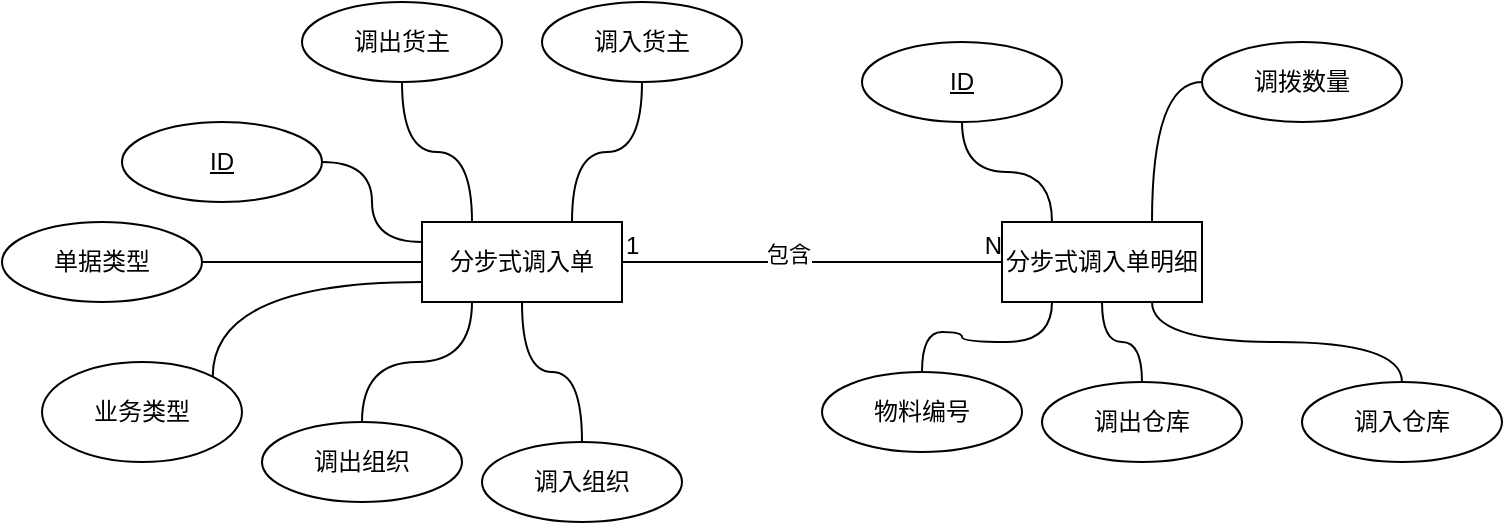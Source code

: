 <mxfile version="13.9.8" type="github"><diagram id="R2lEEEUBdFMjLlhIrx00" name="Page-1"><mxGraphModel dx="1422" dy="1862" grid="1" gridSize="10" guides="1" tooltips="1" connect="1" arrows="1" fold="1" page="1" pageScale="1" pageWidth="850" pageHeight="1100" math="0" shadow="0" extFonts="Permanent Marker^https://fonts.googleapis.com/css?family=Permanent+Marker"><root><mxCell id="0"/><mxCell id="1" parent="0"/><mxCell id="tE7CGUdZg2DsThfoeTyT-22" style="edgeStyle=orthogonalEdgeStyle;curved=1;rounded=0;orthogonalLoop=1;jettySize=auto;html=1;exitX=0;exitY=0.25;exitDx=0;exitDy=0;entryX=1;entryY=0.5;entryDx=0;entryDy=0;endArrow=none;endFill=0;" parent="1" source="tE7CGUdZg2DsThfoeTyT-1" target="tE7CGUdZg2DsThfoeTyT-6" edge="1"><mxGeometry relative="1" as="geometry"/></mxCell><mxCell id="tE7CGUdZg2DsThfoeTyT-23" value="" style="edgeStyle=orthogonalEdgeStyle;curved=1;rounded=0;orthogonalLoop=1;jettySize=auto;html=1;endArrow=none;endFill=0;" parent="1" source="tE7CGUdZg2DsThfoeTyT-1" target="tE7CGUdZg2DsThfoeTyT-8" edge="1"><mxGeometry relative="1" as="geometry"/></mxCell><mxCell id="tE7CGUdZg2DsThfoeTyT-24" style="edgeStyle=orthogonalEdgeStyle;curved=1;rounded=0;orthogonalLoop=1;jettySize=auto;html=1;exitX=0;exitY=0.75;exitDx=0;exitDy=0;entryX=1;entryY=0;entryDx=0;entryDy=0;endArrow=none;endFill=0;" parent="1" source="tE7CGUdZg2DsThfoeTyT-1" target="tE7CGUdZg2DsThfoeTyT-10" edge="1"><mxGeometry relative="1" as="geometry"/></mxCell><mxCell id="tE7CGUdZg2DsThfoeTyT-25" style="edgeStyle=orthogonalEdgeStyle;curved=1;rounded=0;orthogonalLoop=1;jettySize=auto;html=1;exitX=0.25;exitY=1;exitDx=0;exitDy=0;entryX=0.5;entryY=0;entryDx=0;entryDy=0;endArrow=none;endFill=0;" parent="1" source="tE7CGUdZg2DsThfoeTyT-1" target="tE7CGUdZg2DsThfoeTyT-11" edge="1"><mxGeometry relative="1" as="geometry"/></mxCell><mxCell id="tE7CGUdZg2DsThfoeTyT-26" style="edgeStyle=orthogonalEdgeStyle;curved=1;rounded=0;orthogonalLoop=1;jettySize=auto;html=1;exitX=0.5;exitY=1;exitDx=0;exitDy=0;endArrow=none;endFill=0;" parent="1" source="tE7CGUdZg2DsThfoeTyT-1" target="tE7CGUdZg2DsThfoeTyT-12" edge="1"><mxGeometry relative="1" as="geometry"/></mxCell><mxCell id="tE7CGUdZg2DsThfoeTyT-36" style="edgeStyle=orthogonalEdgeStyle;curved=1;rounded=0;orthogonalLoop=1;jettySize=auto;html=1;exitX=0.25;exitY=0;exitDx=0;exitDy=0;entryX=0.5;entryY=1;entryDx=0;entryDy=0;endArrow=none;endFill=0;" parent="1" source="tE7CGUdZg2DsThfoeTyT-1" target="tE7CGUdZg2DsThfoeTyT-34" edge="1"><mxGeometry relative="1" as="geometry"/></mxCell><mxCell id="tE7CGUdZg2DsThfoeTyT-37" style="edgeStyle=orthogonalEdgeStyle;curved=1;rounded=0;orthogonalLoop=1;jettySize=auto;html=1;exitX=0.75;exitY=0;exitDx=0;exitDy=0;endArrow=none;endFill=0;" parent="1" source="tE7CGUdZg2DsThfoeTyT-1" target="tE7CGUdZg2DsThfoeTyT-35" edge="1"><mxGeometry relative="1" as="geometry"/></mxCell><mxCell id="tE7CGUdZg2DsThfoeTyT-1" value="分步式调入单" style="whiteSpace=wrap;html=1;align=center;" parent="1" vertex="1"><mxGeometry x="260" y="80" width="100" height="40" as="geometry"/></mxCell><mxCell id="tE7CGUdZg2DsThfoeTyT-33" style="edgeStyle=orthogonalEdgeStyle;curved=1;rounded=0;orthogonalLoop=1;jettySize=auto;html=1;exitX=0.25;exitY=0;exitDx=0;exitDy=0;endArrow=none;endFill=0;" parent="1" source="tE7CGUdZg2DsThfoeTyT-2" target="tE7CGUdZg2DsThfoeTyT-7" edge="1"><mxGeometry relative="1" as="geometry"/></mxCell><mxCell id="tE7CGUdZg2DsThfoeTyT-43" style="edgeStyle=orthogonalEdgeStyle;curved=1;rounded=0;orthogonalLoop=1;jettySize=auto;html=1;exitX=0.25;exitY=1;exitDx=0;exitDy=0;endArrow=none;endFill=0;" parent="1" source="tE7CGUdZg2DsThfoeTyT-2" target="tE7CGUdZg2DsThfoeTyT-39" edge="1"><mxGeometry relative="1" as="geometry"/></mxCell><mxCell id="tE7CGUdZg2DsThfoeTyT-45" style="edgeStyle=orthogonalEdgeStyle;curved=1;rounded=0;orthogonalLoop=1;jettySize=auto;html=1;exitX=0.75;exitY=1;exitDx=0;exitDy=0;entryX=0.5;entryY=0;entryDx=0;entryDy=0;endArrow=none;endFill=0;" parent="1" source="tE7CGUdZg2DsThfoeTyT-2" target="tE7CGUdZg2DsThfoeTyT-41" edge="1"><mxGeometry relative="1" as="geometry"/></mxCell><mxCell id="tE7CGUdZg2DsThfoeTyT-46" style="edgeStyle=orthogonalEdgeStyle;curved=1;rounded=0;orthogonalLoop=1;jettySize=auto;html=1;exitX=0.75;exitY=0;exitDx=0;exitDy=0;entryX=0;entryY=0.5;entryDx=0;entryDy=0;endArrow=none;endFill=0;" parent="1" source="tE7CGUdZg2DsThfoeTyT-2" target="tE7CGUdZg2DsThfoeTyT-42" edge="1"><mxGeometry relative="1" as="geometry"/></mxCell><mxCell id="tE7CGUdZg2DsThfoeTyT-49" style="edgeStyle=orthogonalEdgeStyle;curved=1;rounded=0;orthogonalLoop=1;jettySize=auto;html=1;exitX=0.5;exitY=1;exitDx=0;exitDy=0;entryX=0.5;entryY=0;entryDx=0;entryDy=0;endArrow=none;endFill=0;" parent="1" source="tE7CGUdZg2DsThfoeTyT-2" target="tE7CGUdZg2DsThfoeTyT-40" edge="1"><mxGeometry relative="1" as="geometry"/></mxCell><mxCell id="tE7CGUdZg2DsThfoeTyT-2" value="分步式调入单明细" style="whiteSpace=wrap;html=1;align=center;" parent="1" vertex="1"><mxGeometry x="550" y="80" width="100" height="40" as="geometry"/></mxCell><mxCell id="tE7CGUdZg2DsThfoeTyT-3" value="" style="endArrow=none;html=1;rounded=0;entryX=0;entryY=0.5;entryDx=0;entryDy=0;" parent="1" target="tE7CGUdZg2DsThfoeTyT-2" edge="1"><mxGeometry relative="1" as="geometry"><mxPoint x="360" y="100" as="sourcePoint"/><mxPoint x="520" y="100" as="targetPoint"/></mxGeometry></mxCell><mxCell id="tE7CGUdZg2DsThfoeTyT-4" value="1" style="resizable=0;html=1;align=left;verticalAlign=bottom;" parent="tE7CGUdZg2DsThfoeTyT-3" connectable="0" vertex="1"><mxGeometry x="-1" relative="1" as="geometry"/></mxCell><mxCell id="tE7CGUdZg2DsThfoeTyT-5" value="N" style="resizable=0;html=1;align=right;verticalAlign=bottom;" parent="tE7CGUdZg2DsThfoeTyT-3" connectable="0" vertex="1"><mxGeometry x="1" relative="1" as="geometry"/></mxCell><mxCell id="tE7CGUdZg2DsThfoeTyT-50" value="包含" style="edgeLabel;html=1;align=center;verticalAlign=middle;resizable=0;points=[];" parent="tE7CGUdZg2DsThfoeTyT-3" vertex="1" connectable="0"><mxGeometry x="-0.126" y="4" relative="1" as="geometry"><mxPoint as="offset"/></mxGeometry></mxCell><mxCell id="tE7CGUdZg2DsThfoeTyT-6" value="ID" style="ellipse;whiteSpace=wrap;html=1;align=center;fontStyle=4;" parent="1" vertex="1"><mxGeometry x="110" y="30" width="100" height="40" as="geometry"/></mxCell><mxCell id="tE7CGUdZg2DsThfoeTyT-7" value="ID" style="ellipse;whiteSpace=wrap;html=1;align=center;fontStyle=4;" parent="1" vertex="1"><mxGeometry x="480" y="-10" width="100" height="40" as="geometry"/></mxCell><mxCell id="tE7CGUdZg2DsThfoeTyT-8" value="单据类型" style="ellipse;whiteSpace=wrap;html=1;align=center;" parent="1" vertex="1"><mxGeometry x="50" y="80" width="100" height="40" as="geometry"/></mxCell><mxCell id="tE7CGUdZg2DsThfoeTyT-10" value="业务类型" style="ellipse;whiteSpace=wrap;html=1;align=center;" parent="1" vertex="1"><mxGeometry x="70" y="150" width="100" height="50" as="geometry"/></mxCell><mxCell id="tE7CGUdZg2DsThfoeTyT-11" value="调出组织" style="ellipse;whiteSpace=wrap;html=1;align=center;" parent="1" vertex="1"><mxGeometry x="180" y="180" width="100" height="40" as="geometry"/></mxCell><mxCell id="tE7CGUdZg2DsThfoeTyT-12" value="调入组织" style="ellipse;whiteSpace=wrap;html=1;align=center;" parent="1" vertex="1"><mxGeometry x="290" y="190" width="100" height="40" as="geometry"/></mxCell><mxCell id="tE7CGUdZg2DsThfoeTyT-34" value="调出货主" style="ellipse;whiteSpace=wrap;html=1;align=center;" parent="1" vertex="1"><mxGeometry x="200" y="-30" width="100" height="40" as="geometry"/></mxCell><mxCell id="tE7CGUdZg2DsThfoeTyT-35" value="调入货主" style="ellipse;whiteSpace=wrap;html=1;align=center;" parent="1" vertex="1"><mxGeometry x="320" y="-30" width="100" height="40" as="geometry"/></mxCell><mxCell id="tE7CGUdZg2DsThfoeTyT-39" value="物料编号" style="ellipse;whiteSpace=wrap;html=1;align=center;" parent="1" vertex="1"><mxGeometry x="460" y="155" width="100" height="40" as="geometry"/></mxCell><mxCell id="tE7CGUdZg2DsThfoeTyT-40" value="调出仓库" style="ellipse;whiteSpace=wrap;html=1;align=center;" parent="1" vertex="1"><mxGeometry x="570" y="160" width="100" height="40" as="geometry"/></mxCell><mxCell id="tE7CGUdZg2DsThfoeTyT-41" value="调入仓库" style="ellipse;whiteSpace=wrap;html=1;align=center;" parent="1" vertex="1"><mxGeometry x="700" y="160" width="100" height="40" as="geometry"/></mxCell><mxCell id="tE7CGUdZg2DsThfoeTyT-42" value="调拨数量" style="ellipse;whiteSpace=wrap;html=1;align=center;" parent="1" vertex="1"><mxGeometry x="650" y="-10" width="100" height="40" as="geometry"/></mxCell></root></mxGraphModel></diagram></mxfile>
